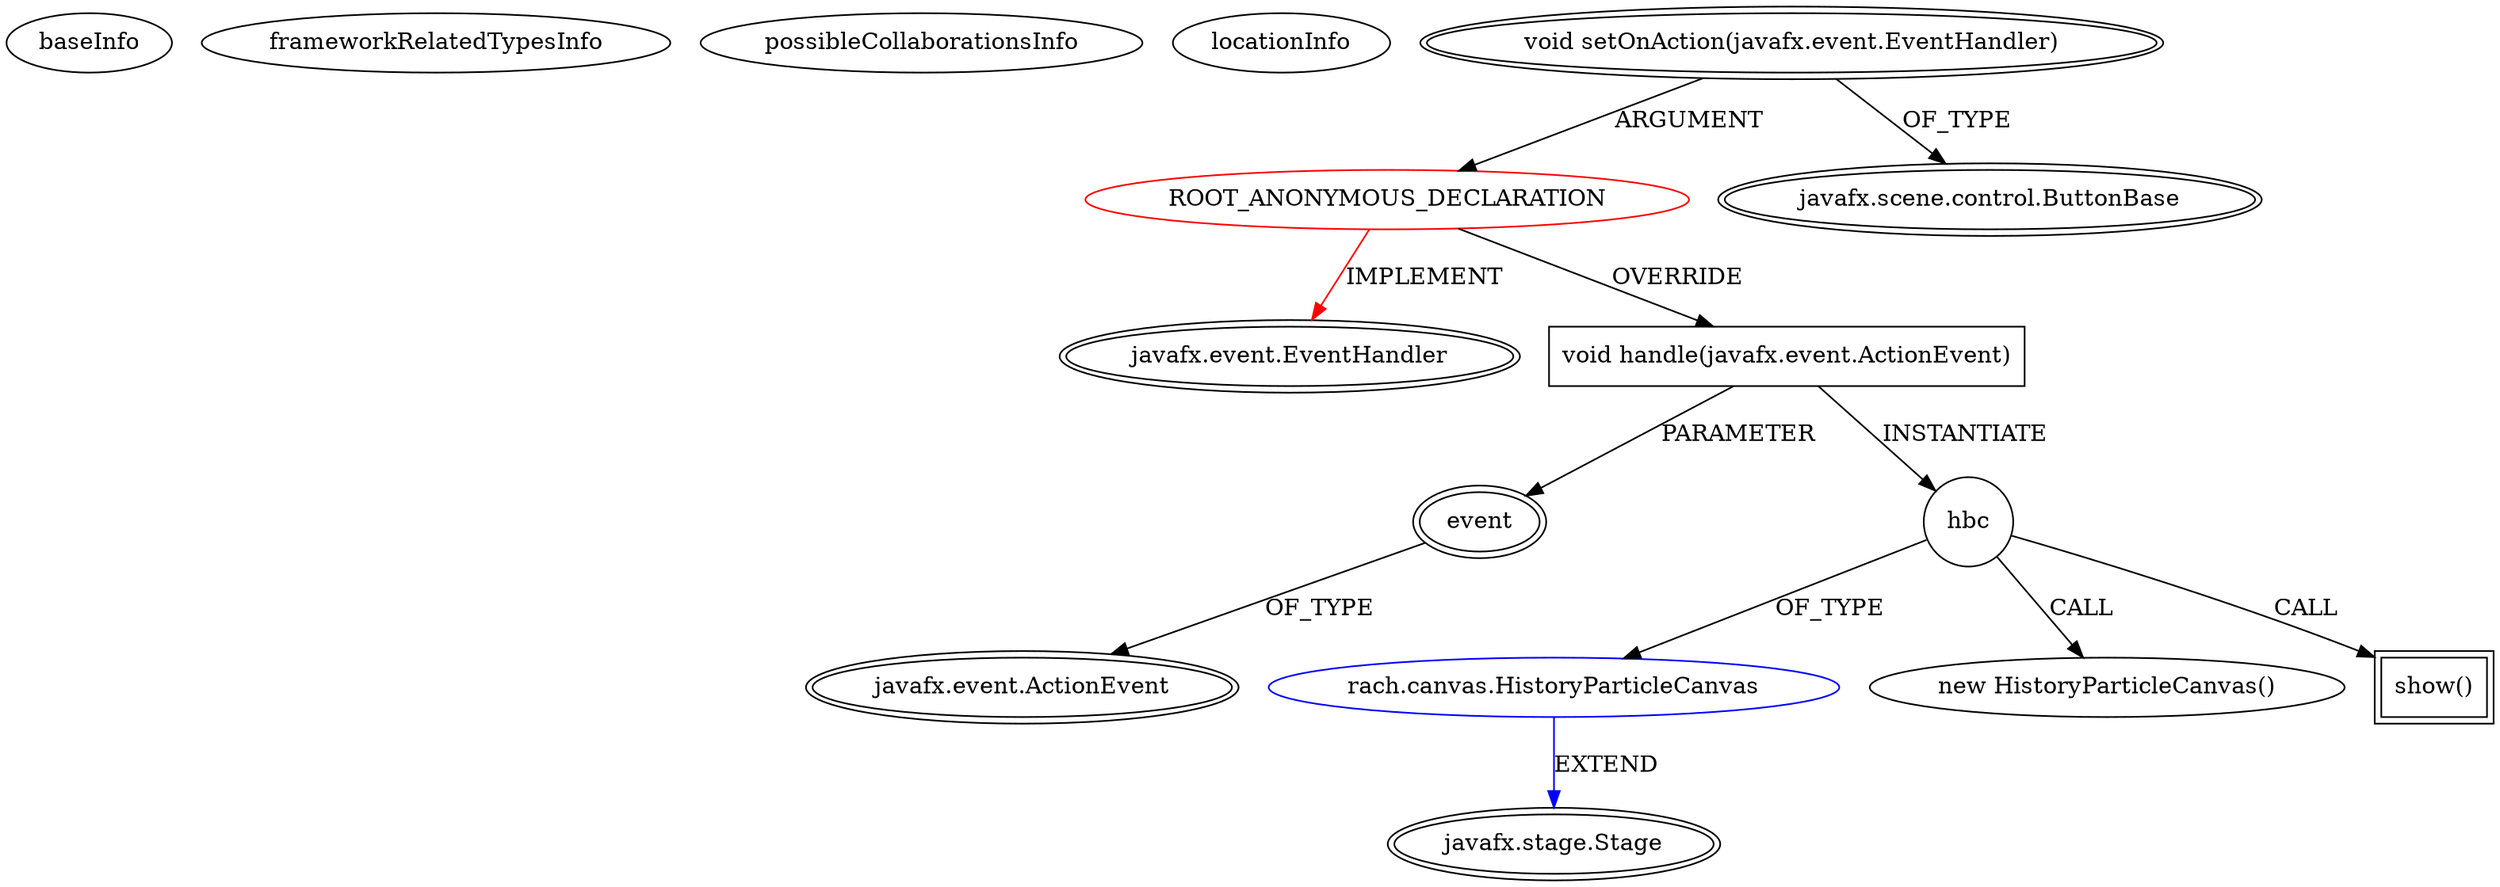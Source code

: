 digraph {
baseInfo[graphId=2459,category="extension_graph",isAnonymous=true,possibleRelation=true]
frameworkRelatedTypesInfo[0="javafx.event.EventHandler"]
possibleCollaborationsInfo[0="2459~OVERRIDING_METHOD_DECLARATION-INSTANTIATION-~javafx.event.EventHandler ~javafx.stage.Stage ~true~false"]
locationInfo[projectName="digrach-FX_ParticleManager",filePath="/digrach-FX_ParticleManager/FX_ParticleManager-master/src/application/Main.java",contextSignature="javafx.scene.control.Button addHistoryBlobCanvasLauncher()",graphId="2459"]
0[label="ROOT_ANONYMOUS_DECLARATION",vertexType="ROOT_ANONYMOUS_DECLARATION",isFrameworkType=false,color=red]
1[label="javafx.event.EventHandler",vertexType="FRAMEWORK_INTERFACE_TYPE",isFrameworkType=true,peripheries=2]
2[label="void setOnAction(javafx.event.EventHandler)",vertexType="OUTSIDE_CALL",isFrameworkType=true,peripheries=2]
3[label="javafx.scene.control.ButtonBase",vertexType="FRAMEWORK_CLASS_TYPE",isFrameworkType=true,peripheries=2]
4[label="void handle(javafx.event.ActionEvent)",vertexType="OVERRIDING_METHOD_DECLARATION",isFrameworkType=false,shape=box]
5[label="event",vertexType="PARAMETER_DECLARATION",isFrameworkType=true,peripheries=2]
6[label="javafx.event.ActionEvent",vertexType="FRAMEWORK_CLASS_TYPE",isFrameworkType=true,peripheries=2]
8[label="hbc",vertexType="VARIABLE_EXPRESION",isFrameworkType=false,shape=circle]
9[label="rach.canvas.HistoryParticleCanvas",vertexType="REFERENCE_CLIENT_CLASS_DECLARATION",isFrameworkType=false,color=blue]
10[label="javafx.stage.Stage",vertexType="FRAMEWORK_CLASS_TYPE",isFrameworkType=true,peripheries=2]
7[label="new HistoryParticleCanvas()",vertexType="CONSTRUCTOR_CALL",isFrameworkType=false]
12[label="show()",vertexType="INSIDE_CALL",isFrameworkType=true,peripheries=2,shape=box]
0->1[label="IMPLEMENT",color=red]
2->0[label="ARGUMENT"]
2->3[label="OF_TYPE"]
0->4[label="OVERRIDE"]
5->6[label="OF_TYPE"]
4->5[label="PARAMETER"]
4->8[label="INSTANTIATE"]
9->10[label="EXTEND",color=blue]
8->9[label="OF_TYPE"]
8->7[label="CALL"]
8->12[label="CALL"]
}
